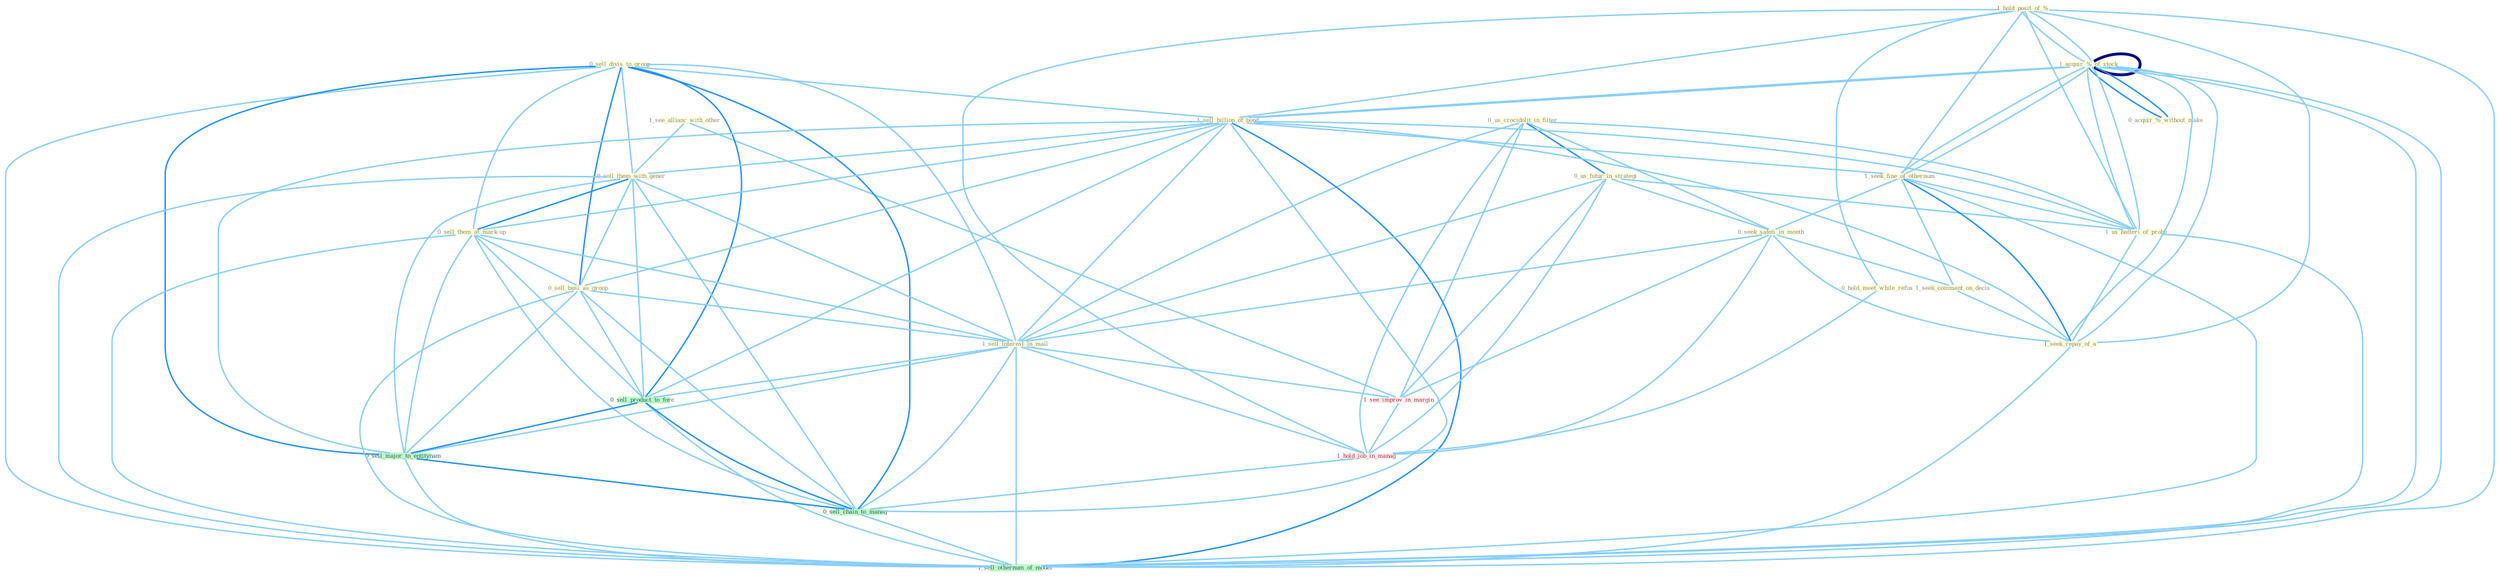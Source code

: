 Graph G{ 
    node
    [shape=polygon,style=filled,width=.5,height=.06,color="#BDFCC9",fixedsize=true,fontsize=4,
    fontcolor="#2f4f4f"];
    {node
    [color="#ffffe0", fontcolor="#8b7d6b"] "1_hold_posit_of_% " "0_us_crocidolit_in_filter " "1_see_allianc_with_other " "0_sell_divis_to_group " "1_acquir_%_of_stock " "1_sell_billion_of_bond " "0_us_futur_in_strategi " "0_sell_them_with_gener " "1_seek_fine_of_othernum " "0_sell_them_at_mark-up " "0_hold_meet_while_refus " "0_sell_busi_as_group " "0_seek_safeti_in_month " "1_seek_comment_on_decis " "1_us_batteri_of_probe " "1_sell_interest_in_mall " "0_acquir_%_without_make " "1_seek_repay_of_a "}
{node [color="#fff0f5", fontcolor="#b22222"] "1_see_improv_in_margin " "1_hold_job_in_manag "}
edge [color="#B0E2FF"];

	"1_hold_posit_of_% " -- "1_acquir_%_of_stock " [w="1", color="#87cefa" ];
	"1_hold_posit_of_% " -- "1_sell_billion_of_bond " [w="1", color="#87cefa" ];
	"1_hold_posit_of_% " -- "1_seek_fine_of_othernum " [w="1", color="#87cefa" ];
	"1_hold_posit_of_% " -- "0_hold_meet_while_refus " [w="1", color="#87cefa" ];
	"1_hold_posit_of_% " -- "1_us_batteri_of_probe " [w="1", color="#87cefa" ];
	"1_hold_posit_of_% " -- "1_seek_repay_of_a " [w="1", color="#87cefa" ];
	"1_hold_posit_of_% " -- "1_acquir_%_of_stock " [w="1", color="#87cefa" ];
	"1_hold_posit_of_% " -- "1_hold_job_in_manag " [w="1", color="#87cefa" ];
	"1_hold_posit_of_% " -- "1_sell_othernum_of_model " [w="1", color="#87cefa" ];
	"0_us_crocidolit_in_filter " -- "0_us_futur_in_strategi " [w="2", color="#1e90ff" , len=0.8];
	"0_us_crocidolit_in_filter " -- "0_seek_safeti_in_month " [w="1", color="#87cefa" ];
	"0_us_crocidolit_in_filter " -- "1_us_batteri_of_probe " [w="1", color="#87cefa" ];
	"0_us_crocidolit_in_filter " -- "1_sell_interest_in_mall " [w="1", color="#87cefa" ];
	"0_us_crocidolit_in_filter " -- "1_see_improv_in_margin " [w="1", color="#87cefa" ];
	"0_us_crocidolit_in_filter " -- "1_hold_job_in_manag " [w="1", color="#87cefa" ];
	"1_see_allianc_with_other " -- "0_sell_them_with_gener " [w="1", color="#87cefa" ];
	"1_see_allianc_with_other " -- "1_see_improv_in_margin " [w="1", color="#87cefa" ];
	"0_sell_divis_to_group " -- "1_sell_billion_of_bond " [w="1", color="#87cefa" ];
	"0_sell_divis_to_group " -- "0_sell_them_with_gener " [w="1", color="#87cefa" ];
	"0_sell_divis_to_group " -- "0_sell_them_at_mark-up " [w="1", color="#87cefa" ];
	"0_sell_divis_to_group " -- "0_sell_busi_as_group " [w="2", color="#1e90ff" , len=0.8];
	"0_sell_divis_to_group " -- "1_sell_interest_in_mall " [w="1", color="#87cefa" ];
	"0_sell_divis_to_group " -- "0_sell_product_to_forc " [w="2", color="#1e90ff" , len=0.8];
	"0_sell_divis_to_group " -- "0_sell_major_to_entitynam " [w="2", color="#1e90ff" , len=0.8];
	"0_sell_divis_to_group " -- "0_sell_chain_to_manag " [w="2", color="#1e90ff" , len=0.8];
	"0_sell_divis_to_group " -- "1_sell_othernum_of_model " [w="1", color="#87cefa" ];
	"1_acquir_%_of_stock " -- "1_sell_billion_of_bond " [w="1", color="#87cefa" ];
	"1_acquir_%_of_stock " -- "1_seek_fine_of_othernum " [w="1", color="#87cefa" ];
	"1_acquir_%_of_stock " -- "1_us_batteri_of_probe " [w="1", color="#87cefa" ];
	"1_acquir_%_of_stock " -- "0_acquir_%_without_make " [w="2", color="#1e90ff" , len=0.8];
	"1_acquir_%_of_stock " -- "1_seek_repay_of_a " [w="1", color="#87cefa" ];
	"1_acquir_%_of_stock " -- "1_acquir_%_of_stock " [w="4", style=bold, color="#000080", len=0.4];
	"1_acquir_%_of_stock " -- "1_sell_othernum_of_model " [w="1", color="#87cefa" ];
	"1_sell_billion_of_bond " -- "0_sell_them_with_gener " [w="1", color="#87cefa" ];
	"1_sell_billion_of_bond " -- "1_seek_fine_of_othernum " [w="1", color="#87cefa" ];
	"1_sell_billion_of_bond " -- "0_sell_them_at_mark-up " [w="1", color="#87cefa" ];
	"1_sell_billion_of_bond " -- "0_sell_busi_as_group " [w="1", color="#87cefa" ];
	"1_sell_billion_of_bond " -- "1_us_batteri_of_probe " [w="1", color="#87cefa" ];
	"1_sell_billion_of_bond " -- "1_sell_interest_in_mall " [w="1", color="#87cefa" ];
	"1_sell_billion_of_bond " -- "1_seek_repay_of_a " [w="1", color="#87cefa" ];
	"1_sell_billion_of_bond " -- "1_acquir_%_of_stock " [w="1", color="#87cefa" ];
	"1_sell_billion_of_bond " -- "0_sell_product_to_forc " [w="1", color="#87cefa" ];
	"1_sell_billion_of_bond " -- "0_sell_major_to_entitynam " [w="1", color="#87cefa" ];
	"1_sell_billion_of_bond " -- "0_sell_chain_to_manag " [w="1", color="#87cefa" ];
	"1_sell_billion_of_bond " -- "1_sell_othernum_of_model " [w="2", color="#1e90ff" , len=0.8];
	"0_us_futur_in_strategi " -- "0_seek_safeti_in_month " [w="1", color="#87cefa" ];
	"0_us_futur_in_strategi " -- "1_us_batteri_of_probe " [w="1", color="#87cefa" ];
	"0_us_futur_in_strategi " -- "1_sell_interest_in_mall " [w="1", color="#87cefa" ];
	"0_us_futur_in_strategi " -- "1_see_improv_in_margin " [w="1", color="#87cefa" ];
	"0_us_futur_in_strategi " -- "1_hold_job_in_manag " [w="1", color="#87cefa" ];
	"0_sell_them_with_gener " -- "0_sell_them_at_mark-up " [w="2", color="#1e90ff" , len=0.8];
	"0_sell_them_with_gener " -- "0_sell_busi_as_group " [w="1", color="#87cefa" ];
	"0_sell_them_with_gener " -- "1_sell_interest_in_mall " [w="1", color="#87cefa" ];
	"0_sell_them_with_gener " -- "0_sell_product_to_forc " [w="1", color="#87cefa" ];
	"0_sell_them_with_gener " -- "0_sell_major_to_entitynam " [w="1", color="#87cefa" ];
	"0_sell_them_with_gener " -- "0_sell_chain_to_manag " [w="1", color="#87cefa" ];
	"0_sell_them_with_gener " -- "1_sell_othernum_of_model " [w="1", color="#87cefa" ];
	"1_seek_fine_of_othernum " -- "0_seek_safeti_in_month " [w="1", color="#87cefa" ];
	"1_seek_fine_of_othernum " -- "1_seek_comment_on_decis " [w="1", color="#87cefa" ];
	"1_seek_fine_of_othernum " -- "1_us_batteri_of_probe " [w="1", color="#87cefa" ];
	"1_seek_fine_of_othernum " -- "1_seek_repay_of_a " [w="2", color="#1e90ff" , len=0.8];
	"1_seek_fine_of_othernum " -- "1_acquir_%_of_stock " [w="1", color="#87cefa" ];
	"1_seek_fine_of_othernum " -- "1_sell_othernum_of_model " [w="1", color="#87cefa" ];
	"0_sell_them_at_mark-up " -- "0_sell_busi_as_group " [w="1", color="#87cefa" ];
	"0_sell_them_at_mark-up " -- "1_sell_interest_in_mall " [w="1", color="#87cefa" ];
	"0_sell_them_at_mark-up " -- "0_sell_product_to_forc " [w="1", color="#87cefa" ];
	"0_sell_them_at_mark-up " -- "0_sell_major_to_entitynam " [w="1", color="#87cefa" ];
	"0_sell_them_at_mark-up " -- "0_sell_chain_to_manag " [w="1", color="#87cefa" ];
	"0_sell_them_at_mark-up " -- "1_sell_othernum_of_model " [w="1", color="#87cefa" ];
	"0_hold_meet_while_refus " -- "1_hold_job_in_manag " [w="1", color="#87cefa" ];
	"0_sell_busi_as_group " -- "1_sell_interest_in_mall " [w="1", color="#87cefa" ];
	"0_sell_busi_as_group " -- "0_sell_product_to_forc " [w="1", color="#87cefa" ];
	"0_sell_busi_as_group " -- "0_sell_major_to_entitynam " [w="1", color="#87cefa" ];
	"0_sell_busi_as_group " -- "0_sell_chain_to_manag " [w="1", color="#87cefa" ];
	"0_sell_busi_as_group " -- "1_sell_othernum_of_model " [w="1", color="#87cefa" ];
	"0_seek_safeti_in_month " -- "1_seek_comment_on_decis " [w="1", color="#87cefa" ];
	"0_seek_safeti_in_month " -- "1_sell_interest_in_mall " [w="1", color="#87cefa" ];
	"0_seek_safeti_in_month " -- "1_seek_repay_of_a " [w="1", color="#87cefa" ];
	"0_seek_safeti_in_month " -- "1_see_improv_in_margin " [w="1", color="#87cefa" ];
	"0_seek_safeti_in_month " -- "1_hold_job_in_manag " [w="1", color="#87cefa" ];
	"1_seek_comment_on_decis " -- "1_seek_repay_of_a " [w="1", color="#87cefa" ];
	"1_us_batteri_of_probe " -- "1_seek_repay_of_a " [w="1", color="#87cefa" ];
	"1_us_batteri_of_probe " -- "1_acquir_%_of_stock " [w="1", color="#87cefa" ];
	"1_us_batteri_of_probe " -- "1_sell_othernum_of_model " [w="1", color="#87cefa" ];
	"1_sell_interest_in_mall " -- "1_see_improv_in_margin " [w="1", color="#87cefa" ];
	"1_sell_interest_in_mall " -- "1_hold_job_in_manag " [w="1", color="#87cefa" ];
	"1_sell_interest_in_mall " -- "0_sell_product_to_forc " [w="1", color="#87cefa" ];
	"1_sell_interest_in_mall " -- "0_sell_major_to_entitynam " [w="1", color="#87cefa" ];
	"1_sell_interest_in_mall " -- "0_sell_chain_to_manag " [w="1", color="#87cefa" ];
	"1_sell_interest_in_mall " -- "1_sell_othernum_of_model " [w="1", color="#87cefa" ];
	"0_acquir_%_without_make " -- "1_acquir_%_of_stock " [w="2", color="#1e90ff" , len=0.8];
	"1_seek_repay_of_a " -- "1_acquir_%_of_stock " [w="1", color="#87cefa" ];
	"1_seek_repay_of_a " -- "1_sell_othernum_of_model " [w="1", color="#87cefa" ];
	"1_see_improv_in_margin " -- "1_hold_job_in_manag " [w="1", color="#87cefa" ];
	"1_acquir_%_of_stock " -- "1_sell_othernum_of_model " [w="1", color="#87cefa" ];
	"1_hold_job_in_manag " -- "0_sell_chain_to_manag " [w="1", color="#87cefa" ];
	"0_sell_product_to_forc " -- "0_sell_major_to_entitynam " [w="2", color="#1e90ff" , len=0.8];
	"0_sell_product_to_forc " -- "0_sell_chain_to_manag " [w="2", color="#1e90ff" , len=0.8];
	"0_sell_product_to_forc " -- "1_sell_othernum_of_model " [w="1", color="#87cefa" ];
	"0_sell_major_to_entitynam " -- "0_sell_chain_to_manag " [w="2", color="#1e90ff" , len=0.8];
	"0_sell_major_to_entitynam " -- "1_sell_othernum_of_model " [w="1", color="#87cefa" ];
	"0_sell_chain_to_manag " -- "1_sell_othernum_of_model " [w="1", color="#87cefa" ];
}